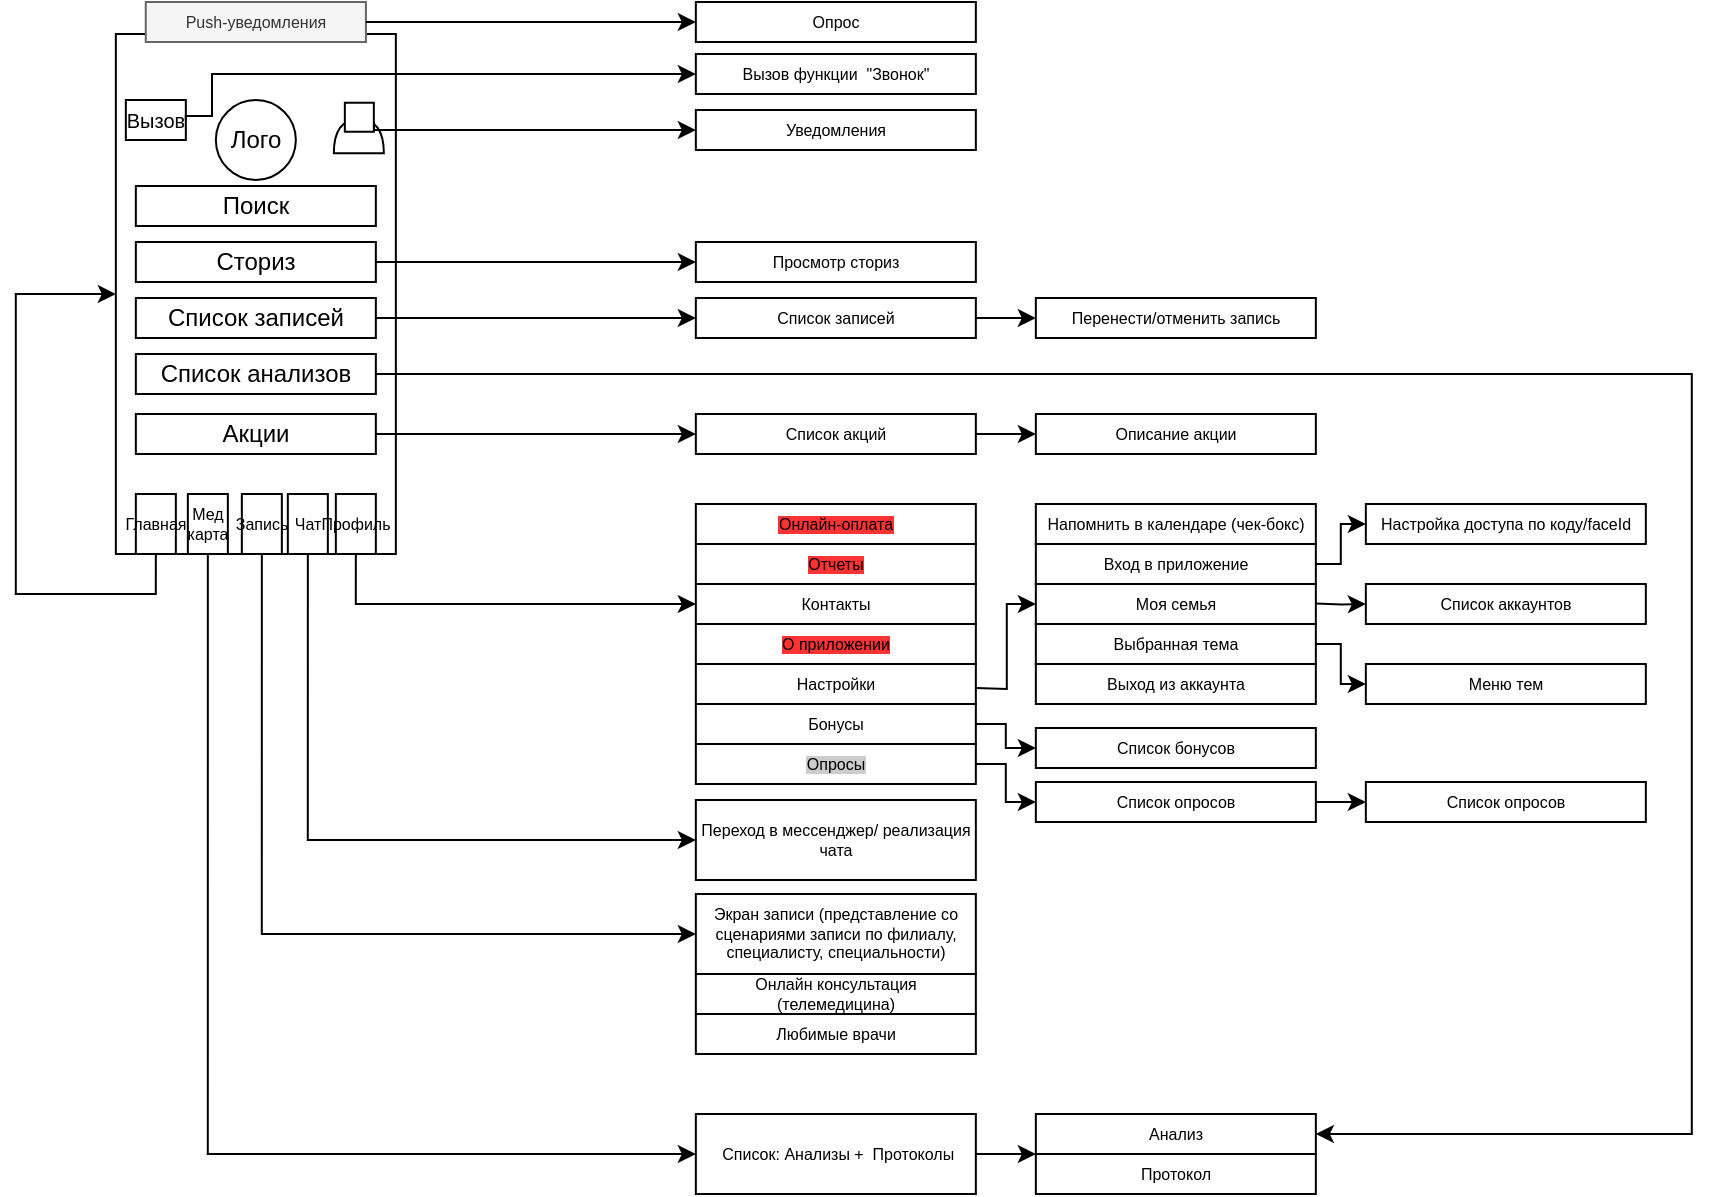 <mxfile version="20.5.3" type="github" pages="2">
  <diagram name="Ver1" id="e56a1550-8fbb-45ad-956c-1786394a9013">
    <mxGraphModel dx="568" dy="340" grid="0" gridSize="10" guides="1" tooltips="1" connect="1" arrows="1" fold="1" page="1" pageScale="1" pageWidth="1169" pageHeight="827" background="none" math="0" shadow="0">
      <root>
        <mxCell id="0" />
        <mxCell id="1" parent="0" />
        <mxCell id="BF7QnLyOECrAmGqUTROv-1" value="" style="whiteSpace=wrap;html=1;fillColor=none;strokeColor=#000000;" parent="1" vertex="1">
          <mxGeometry x="237.92" y="85" width="140" height="260" as="geometry" />
        </mxCell>
        <mxCell id="BF7QnLyOECrAmGqUTROv-2" value="Сториз" style="rounded=0;whiteSpace=wrap;html=1;fillColor=none;" parent="1" vertex="1">
          <mxGeometry x="247.92" y="189" width="120" height="20" as="geometry" />
        </mxCell>
        <mxCell id="BF7QnLyOECrAmGqUTROv-3" value="Список записей" style="rounded=0;whiteSpace=wrap;html=1;fillColor=none;" parent="1" vertex="1">
          <mxGeometry x="247.92" y="217" width="120" height="20" as="geometry" />
        </mxCell>
        <mxCell id="BF7QnLyOECrAmGqUTROv-4" value="Лого" style="ellipse;whiteSpace=wrap;html=1;aspect=fixed;fillColor=none;" parent="1" vertex="1">
          <mxGeometry x="287.92" y="118" width="40" height="40" as="geometry" />
        </mxCell>
        <mxCell id="BF7QnLyOECrAmGqUTROv-5" value="Вызов" style="rounded=0;whiteSpace=wrap;html=1;fillColor=none;fontSize=10;" parent="1" vertex="1">
          <mxGeometry x="242.92" y="118" width="30" height="20" as="geometry" />
        </mxCell>
        <mxCell id="BF7QnLyOECrAmGqUTROv-6" value="Список анализов" style="rounded=0;whiteSpace=wrap;html=1;fillColor=none;" parent="1" vertex="1">
          <mxGeometry x="247.92" y="245" width="120" height="20" as="geometry" />
        </mxCell>
        <mxCell id="BF7QnLyOECrAmGqUTROv-7" value="&lt;font style=&quot;font-size: 8px;&quot;&gt;Главная&lt;/font&gt;" style="rounded=0;whiteSpace=wrap;html=1;fillColor=none;fontSize=8;" parent="1" vertex="1">
          <mxGeometry x="247.92" y="315" width="20" height="30" as="geometry" />
        </mxCell>
        <mxCell id="BF7QnLyOECrAmGqUTROv-8" value="&lt;font style=&quot;font-size: 8px;&quot;&gt;Запись&lt;/font&gt;" style="rounded=0;whiteSpace=wrap;html=1;fillColor=none;fontSize=8;" parent="1" vertex="1">
          <mxGeometry x="300.92" y="315" width="20" height="30" as="geometry" />
        </mxCell>
        <mxCell id="BF7QnLyOECrAmGqUTROv-9" value="&lt;font style=&quot;font-size: 8px;&quot;&gt;Мед карта&lt;/font&gt;" style="rounded=0;whiteSpace=wrap;html=1;fillColor=none;fontSize=8;" parent="1" vertex="1">
          <mxGeometry x="273.92" y="315" width="20" height="30" as="geometry" />
        </mxCell>
        <mxCell id="BF7QnLyOECrAmGqUTROv-10" value="&lt;font style=&quot;font-size: 8px;&quot;&gt;Профиль&lt;/font&gt;" style="rounded=0;whiteSpace=wrap;html=1;fillColor=none;fontSize=8;" parent="1" vertex="1">
          <mxGeometry x="347.92" y="315" width="20" height="30" as="geometry" />
        </mxCell>
        <mxCell id="BF7QnLyOECrAmGqUTROv-11" value="Экран записи (представление со сценариями записи по филиалу, специалисту, специальности)" style="whiteSpace=wrap;html=1;strokeColor=#000000;fontSize=8;fillColor=none;" parent="1" vertex="1">
          <mxGeometry x="527.92" y="515" width="140" height="40" as="geometry" />
        </mxCell>
        <mxCell id="BF7QnLyOECrAmGqUTROv-13" value="" style="endArrow=classic;html=1;rounded=0;fontSize=8;edgeStyle=orthogonalEdgeStyle;exitX=0.5;exitY=1;exitDx=0;exitDy=0;entryX=0;entryY=0.5;entryDx=0;entryDy=0;" parent="1" source="BF7QnLyOECrAmGqUTROv-8" target="BF7QnLyOECrAmGqUTROv-11" edge="1">
          <mxGeometry width="50" height="50" relative="1" as="geometry">
            <mxPoint x="347.92" y="485" as="sourcePoint" />
            <mxPoint x="397.92" y="435" as="targetPoint" />
            <Array as="points">
              <mxPoint x="310.92" y="535" />
            </Array>
          </mxGeometry>
        </mxCell>
        <mxCell id="BF7QnLyOECrAmGqUTROv-15" value="Список записей" style="whiteSpace=wrap;html=1;strokeColor=#000000;fontSize=8;fillColor=none;" parent="1" vertex="1">
          <mxGeometry x="527.92" y="217" width="140" height="20" as="geometry" />
        </mxCell>
        <mxCell id="BF7QnLyOECrAmGqUTROv-16" value="" style="endArrow=classic;html=1;rounded=0;fontSize=8;edgeStyle=orthogonalEdgeStyle;exitX=1;exitY=0.5;exitDx=0;exitDy=0;entryX=0;entryY=0.5;entryDx=0;entryDy=0;" parent="1" source="BF7QnLyOECrAmGqUTROv-3" target="BF7QnLyOECrAmGqUTROv-15" edge="1">
          <mxGeometry width="50" height="50" relative="1" as="geometry">
            <mxPoint x="302.92" y="355" as="sourcePoint" />
            <mxPoint x="537.92" y="140" as="targetPoint" />
          </mxGeometry>
        </mxCell>
        <mxCell id="BF7QnLyOECrAmGqUTROv-18" value="" style="endArrow=classic;html=1;rounded=0;fontSize=8;edgeStyle=orthogonalEdgeStyle;entryX=0;entryY=0.5;entryDx=0;entryDy=0;exitX=0.5;exitY=1;exitDx=0;exitDy=0;" parent="1" source="BF7QnLyOECrAmGqUTROv-9" target="BF7QnLyOECrAmGqUTROv-19" edge="1">
          <mxGeometry width="50" height="50" relative="1" as="geometry">
            <mxPoint x="302.92" y="355" as="sourcePoint" />
            <mxPoint x="527.92" y="575" as="targetPoint" />
            <Array as="points">
              <mxPoint x="283.92" y="645" />
            </Array>
          </mxGeometry>
        </mxCell>
        <mxCell id="BF7QnLyOECrAmGqUTROv-19" value="&amp;nbsp;Список: Анализы + &amp;nbsp;Протоколы" style="whiteSpace=wrap;html=1;strokeColor=#000000;fontSize=8;fillColor=none;" parent="1" vertex="1">
          <mxGeometry x="527.92" y="625" width="140" height="40" as="geometry" />
        </mxCell>
        <mxCell id="BF7QnLyOECrAmGqUTROv-24" value="" style="endArrow=classic;html=1;rounded=0;fontSize=8;edgeStyle=orthogonalEdgeStyle;exitX=0.5;exitY=1;exitDx=0;exitDy=0;entryX=0;entryY=0.5;entryDx=0;entryDy=0;" parent="1" source="BF7QnLyOECrAmGqUTROv-10" target="BF7QnLyOECrAmGqUTROv-34" edge="1">
          <mxGeometry width="50" height="50" relative="1" as="geometry">
            <mxPoint x="332.92" y="355" as="sourcePoint" />
            <mxPoint x="527.92" y="315" as="targetPoint" />
            <Array as="points">
              <mxPoint x="357.92" y="370" />
            </Array>
          </mxGeometry>
        </mxCell>
        <mxCell id="BF7QnLyOECrAmGqUTROv-25" value="Отчеты" style="whiteSpace=wrap;html=1;strokeColor=#000000;fontSize=8;fillColor=none;labelBackgroundColor=#FF3333;" parent="1" vertex="1">
          <mxGeometry x="527.92" y="340" width="140" height="20" as="geometry" />
        </mxCell>
        <mxCell id="BF7QnLyOECrAmGqUTROv-26" value="Онлайн-оплата" style="whiteSpace=wrap;html=1;strokeColor=#000000;fontSize=8;fillColor=none;labelBackgroundColor=#FF3333;" parent="1" vertex="1">
          <mxGeometry x="527.92" y="320" width="140" height="20" as="geometry" />
        </mxCell>
        <mxCell id="BF7QnLyOECrAmGqUTROv-27" value="Перенести/отменить запись" style="whiteSpace=wrap;html=1;strokeColor=#000000;fontSize=8;fillColor=none;" parent="1" vertex="1">
          <mxGeometry x="697.92" y="217" width="140" height="20" as="geometry" />
        </mxCell>
        <mxCell id="BF7QnLyOECrAmGqUTROv-28" value="" style="endArrow=classic;html=1;rounded=0;fontSize=8;edgeStyle=orthogonalEdgeStyle;exitX=1;exitY=0.5;exitDx=0;exitDy=0;entryX=0;entryY=0.5;entryDx=0;entryDy=0;" parent="1" source="BF7QnLyOECrAmGqUTROv-15" target="BF7QnLyOECrAmGqUTROv-27" edge="1">
          <mxGeometry width="50" height="50" relative="1" as="geometry">
            <mxPoint x="377.92" y="321" as="sourcePoint" />
            <mxPoint x="537.92" y="270" as="targetPoint" />
          </mxGeometry>
        </mxCell>
        <mxCell id="BF7QnLyOECrAmGqUTROv-29" value="&lt;font style=&quot;font-size: 8px;&quot;&gt;Чат&lt;/font&gt;" style="rounded=0;whiteSpace=wrap;html=1;fillColor=none;fontSize=8;" parent="1" vertex="1">
          <mxGeometry x="323.92" y="315" width="20" height="30" as="geometry" />
        </mxCell>
        <mxCell id="BF7QnLyOECrAmGqUTROv-30" value="Переход в мессенджер/ реализация чата" style="whiteSpace=wrap;html=1;strokeColor=#000000;fontSize=8;fillColor=none;" parent="1" vertex="1">
          <mxGeometry x="527.92" y="468" width="140" height="40" as="geometry" />
        </mxCell>
        <mxCell id="BF7QnLyOECrAmGqUTROv-31" value="" style="endArrow=classic;html=1;rounded=0;fontSize=8;edgeStyle=orthogonalEdgeStyle;exitX=0.5;exitY=1;exitDx=0;exitDy=0;entryX=0;entryY=0.5;entryDx=0;entryDy=0;" parent="1" source="BF7QnLyOECrAmGqUTROv-29" target="BF7QnLyOECrAmGqUTROv-30" edge="1">
          <mxGeometry width="50" height="50" relative="1" as="geometry">
            <mxPoint x="367.92" y="355" as="sourcePoint" />
            <mxPoint x="537.92" y="325" as="targetPoint" />
          </mxGeometry>
        </mxCell>
        <mxCell id="BF7QnLyOECrAmGqUTROv-32" value="Настройки" style="whiteSpace=wrap;html=1;strokeColor=#000000;fontSize=8;fillColor=none;" parent="1" vertex="1">
          <mxGeometry x="527.92" y="400" width="140" height="20" as="geometry" />
        </mxCell>
        <mxCell id="BF7QnLyOECrAmGqUTROv-33" value="О приложении" style="whiteSpace=wrap;html=1;strokeColor=#000000;fontSize=8;fillColor=none;labelBackgroundColor=#FF3333;" parent="1" vertex="1">
          <mxGeometry x="527.92" y="380" width="140" height="20" as="geometry" />
        </mxCell>
        <mxCell id="BF7QnLyOECrAmGqUTROv-34" value="Контакты" style="whiteSpace=wrap;html=1;strokeColor=#000000;fontSize=8;fillColor=none;" parent="1" vertex="1">
          <mxGeometry x="527.92" y="360" width="140" height="20" as="geometry" />
        </mxCell>
        <mxCell id="BF7QnLyOECrAmGqUTROv-35" value="Любимые врачи" style="whiteSpace=wrap;html=1;strokeColor=#000000;fontSize=8;fillColor=none;" parent="1" vertex="1">
          <mxGeometry x="527.92" y="575" width="140" height="20" as="geometry" />
        </mxCell>
        <mxCell id="BF7QnLyOECrAmGqUTROv-36" value="&lt;span style=&quot;text-align: start;&quot; id=&quot;docs-internal-guid-0211ff13-7fff-39c4-9cb2-1fb3c6d399ae&quot;&gt;&lt;span style=&quot;font-family: Arial; font-variant-ligatures: normal; font-variant-east-asian: normal; font-variant-position: normal; vertical-align: baseline;&quot;&gt;&lt;font style=&quot;font-size: 8px;&quot;&gt;Онлайн консультация (телемедицина)&lt;/font&gt;&lt;/span&gt;&lt;/span&gt;" style="whiteSpace=wrap;html=1;strokeColor=#000000;fontSize=8;fillColor=none;" parent="1" vertex="1">
          <mxGeometry x="527.92" y="555" width="140" height="20" as="geometry" />
        </mxCell>
        <mxCell id="BF7QnLyOECrAmGqUTROv-37" value="" style="endArrow=classic;html=1;rounded=0;fontSize=8;edgeStyle=orthogonalEdgeStyle;exitX=1;exitY=0.5;exitDx=0;exitDy=0;entryX=1;entryY=0.5;entryDx=0;entryDy=0;" parent="1" source="BF7QnLyOECrAmGqUTROv-6" target="BF7QnLyOECrAmGqUTROv-43" edge="1">
          <mxGeometry width="50" height="50" relative="1" as="geometry">
            <mxPoint x="377.92" y="260" as="sourcePoint" />
            <mxPoint x="537.92" y="260" as="targetPoint" />
            <Array as="points">
              <mxPoint x="1025.92" y="255" />
              <mxPoint x="1025.92" y="635" />
            </Array>
          </mxGeometry>
        </mxCell>
        <mxCell id="BF7QnLyOECrAmGqUTROv-38" value="Просмотр сториз" style="whiteSpace=wrap;html=1;strokeColor=#000000;fontSize=8;fillColor=none;" parent="1" vertex="1">
          <mxGeometry x="527.92" y="189" width="140" height="20" as="geometry" />
        </mxCell>
        <mxCell id="BF7QnLyOECrAmGqUTROv-39" value="" style="endArrow=classic;html=1;rounded=0;fontSize=8;edgeStyle=orthogonalEdgeStyle;exitX=1;exitY=0.5;exitDx=0;exitDy=0;entryX=0;entryY=0.5;entryDx=0;entryDy=0;" parent="1" source="BF7QnLyOECrAmGqUTROv-2" target="BF7QnLyOECrAmGqUTROv-38" edge="1">
          <mxGeometry width="50" height="50" relative="1" as="geometry">
            <mxPoint x="377.92" y="260" as="sourcePoint" />
            <mxPoint x="537.92" y="260" as="targetPoint" />
          </mxGeometry>
        </mxCell>
        <mxCell id="BF7QnLyOECrAmGqUTROv-40" value="Вызов функции &amp;nbsp;&quot;Звонок&quot;" style="whiteSpace=wrap;html=1;strokeColor=#000000;fontSize=8;fillColor=none;" parent="1" vertex="1">
          <mxGeometry x="527.92" y="95" width="140" height="20" as="geometry" />
        </mxCell>
        <mxCell id="BF7QnLyOECrAmGqUTROv-41" value="" style="endArrow=classic;html=1;rounded=0;fontSize=8;edgeStyle=orthogonalEdgeStyle;exitX=1;exitY=0.5;exitDx=0;exitDy=0;entryX=0;entryY=0.5;entryDx=0;entryDy=0;" parent="1" source="BF7QnLyOECrAmGqUTROv-5" target="BF7QnLyOECrAmGqUTROv-40" edge="1">
          <mxGeometry width="50" height="50" relative="1" as="geometry">
            <mxPoint x="377.92" y="199" as="sourcePoint" />
            <mxPoint x="537.92" y="199" as="targetPoint" />
            <Array as="points">
              <mxPoint x="273" y="126" />
              <mxPoint x="286" y="126" />
              <mxPoint x="286" y="105" />
            </Array>
          </mxGeometry>
        </mxCell>
        <mxCell id="BF7QnLyOECrAmGqUTROv-42" value="" style="endArrow=classic;html=1;rounded=0;fontSize=8;edgeStyle=orthogonalEdgeStyle;entryX=0;entryY=0.5;entryDx=0;entryDy=0;exitX=0.5;exitY=1;exitDx=0;exitDy=0;" parent="1" source="BF7QnLyOECrAmGqUTROv-7" target="BF7QnLyOECrAmGqUTROv-1" edge="1">
          <mxGeometry width="50" height="50" relative="1" as="geometry">
            <mxPoint x="257.92" y="360" as="sourcePoint" />
            <mxPoint x="501.92" y="660" as="targetPoint" />
            <Array as="points">
              <mxPoint x="257.92" y="365" />
              <mxPoint x="187.92" y="365" />
              <mxPoint x="187.92" y="215" />
            </Array>
          </mxGeometry>
        </mxCell>
        <mxCell id="BF7QnLyOECrAmGqUTROv-43" value="Анализ" style="whiteSpace=wrap;html=1;strokeColor=#000000;fontSize=8;fillColor=none;" parent="1" vertex="1">
          <mxGeometry x="697.92" y="625" width="140" height="20" as="geometry" />
        </mxCell>
        <mxCell id="BF7QnLyOECrAmGqUTROv-44" value="Протокол" style="whiteSpace=wrap;html=1;strokeColor=#000000;fontSize=8;fillColor=none;" parent="1" vertex="1">
          <mxGeometry x="697.92" y="645" width="140" height="20" as="geometry" />
        </mxCell>
        <mxCell id="BF7QnLyOECrAmGqUTROv-47" value="" style="endArrow=classic;html=1;rounded=0;fontSize=8;edgeStyle=orthogonalEdgeStyle;exitX=1;exitY=0.5;exitDx=0;exitDy=0;entryX=0;entryY=0;entryDx=0;entryDy=0;" parent="1" source="BF7QnLyOECrAmGqUTROv-19" target="BF7QnLyOECrAmGqUTROv-44" edge="1">
          <mxGeometry width="50" height="50" relative="1" as="geometry">
            <mxPoint x="667.92" y="655" as="sourcePoint" />
            <mxPoint x="697.92" y="655" as="targetPoint" />
            <Array as="points">
              <mxPoint x="687.92" y="645" />
              <mxPoint x="687.92" y="645" />
            </Array>
          </mxGeometry>
        </mxCell>
        <mxCell id="BF7QnLyOECrAmGqUTROv-48" value="Акции" style="rounded=0;whiteSpace=wrap;html=1;fillColor=none;" parent="1" vertex="1">
          <mxGeometry x="247.92" y="275" width="120" height="20" as="geometry" />
        </mxCell>
        <mxCell id="BF7QnLyOECrAmGqUTROv-49" value="" style="endArrow=classic;html=1;rounded=0;fontSize=8;edgeStyle=orthogonalEdgeStyle;exitX=1;exitY=0.5;exitDx=0;exitDy=0;entryX=0;entryY=0.5;entryDx=0;entryDy=0;" parent="1" source="BF7QnLyOECrAmGqUTROv-48" target="BF7QnLyOECrAmGqUTROv-50" edge="1">
          <mxGeometry width="50" height="50" relative="1" as="geometry">
            <mxPoint x="377.92" y="265" as="sourcePoint" />
            <mxPoint x="477.92" y="305" as="targetPoint" />
            <Array as="points">
              <mxPoint x="477.92" y="285" />
              <mxPoint x="477.92" y="285" />
            </Array>
          </mxGeometry>
        </mxCell>
        <mxCell id="BF7QnLyOECrAmGqUTROv-50" value="Список акций" style="whiteSpace=wrap;html=1;strokeColor=#000000;fontSize=8;fillColor=none;" parent="1" vertex="1">
          <mxGeometry x="527.92" y="275" width="140" height="20" as="geometry" />
        </mxCell>
        <mxCell id="BF7QnLyOECrAmGqUTROv-51" value="Описание акции" style="whiteSpace=wrap;html=1;strokeColor=#000000;fontSize=8;fillColor=none;" parent="1" vertex="1">
          <mxGeometry x="697.92" y="275" width="140" height="20" as="geometry" />
        </mxCell>
        <mxCell id="BF7QnLyOECrAmGqUTROv-52" value="" style="endArrow=classic;html=1;rounded=0;fontSize=8;edgeStyle=orthogonalEdgeStyle;exitX=1;exitY=0.5;exitDx=0;exitDy=0;entryX=0;entryY=0.5;entryDx=0;entryDy=0;" parent="1" source="BF7QnLyOECrAmGqUTROv-50" target="BF7QnLyOECrAmGqUTROv-51" edge="1">
          <mxGeometry width="50" height="50" relative="1" as="geometry">
            <mxPoint x="667.92" y="284.79" as="sourcePoint" />
            <mxPoint x="697.92" y="284.79" as="targetPoint" />
          </mxGeometry>
        </mxCell>
        <mxCell id="BF7QnLyOECrAmGqUTROv-53" value="Бонусы" style="whiteSpace=wrap;html=1;strokeColor=#000000;fontSize=8;fillColor=none;" parent="1" vertex="1">
          <mxGeometry x="527.92" y="420" width="140" height="20" as="geometry" />
        </mxCell>
        <mxCell id="BF7QnLyOECrAmGqUTROv-54" value="Вход в приложение" style="whiteSpace=wrap;html=1;strokeColor=#000000;fontSize=8;fillColor=none;" parent="1" vertex="1">
          <mxGeometry x="697.92" y="340" width="140" height="20" as="geometry" />
        </mxCell>
        <mxCell id="BF7QnLyOECrAmGqUTROv-55" value="Моя семья" style="whiteSpace=wrap;html=1;strokeColor=#000000;fontSize=8;fillColor=none;" parent="1" vertex="1">
          <mxGeometry x="697.92" y="360" width="140" height="20" as="geometry" />
        </mxCell>
        <mxCell id="BF7QnLyOECrAmGqUTROv-56" value="Выбранная тема" style="whiteSpace=wrap;html=1;strokeColor=#000000;fontSize=8;fillColor=none;" parent="1" vertex="1">
          <mxGeometry x="697.92" y="380" width="140" height="20" as="geometry" />
        </mxCell>
        <mxCell id="BF7QnLyOECrAmGqUTROv-57" value="Напомнить в календаре (чек-бокс)" style="whiteSpace=wrap;html=1;strokeColor=#000000;fontSize=8;fillColor=none;" parent="1" vertex="1">
          <mxGeometry x="697.92" y="320" width="140" height="20" as="geometry" />
        </mxCell>
        <mxCell id="BF7QnLyOECrAmGqUTROv-58" value="Выход из аккаунта" style="whiteSpace=wrap;html=1;strokeColor=#000000;fontSize=8;fillColor=none;" parent="1" vertex="1">
          <mxGeometry x="697.92" y="400" width="140" height="20" as="geometry" />
        </mxCell>
        <mxCell id="BF7QnLyOECrAmGqUTROv-59" value="" style="endArrow=classic;html=1;rounded=0;fontSize=8;edgeStyle=orthogonalEdgeStyle;exitX=1;exitY=0.5;exitDx=0;exitDy=0;entryX=0;entryY=0.5;entryDx=0;entryDy=0;" parent="1" target="BF7QnLyOECrAmGqUTROv-55" edge="1">
          <mxGeometry width="50" height="50" relative="1" as="geometry">
            <mxPoint x="667.92" y="412" as="sourcePoint" />
            <mxPoint x="697.92" y="412" as="targetPoint" />
          </mxGeometry>
        </mxCell>
        <mxCell id="BF7QnLyOECrAmGqUTROv-60" value="Список бонусов" style="whiteSpace=wrap;html=1;strokeColor=#000000;fontSize=8;fillColor=none;" parent="1" vertex="1">
          <mxGeometry x="697.92" y="432" width="140" height="20" as="geometry" />
        </mxCell>
        <mxCell id="BF7QnLyOECrAmGqUTROv-61" value="" style="endArrow=classic;html=1;rounded=0;fontSize=8;edgeStyle=orthogonalEdgeStyle;exitX=1;exitY=0.5;exitDx=0;exitDy=0;entryX=0;entryY=0.5;entryDx=0;entryDy=0;" parent="1" source="BF7QnLyOECrAmGqUTROv-53" target="BF7QnLyOECrAmGqUTROv-60" edge="1">
          <mxGeometry width="50" height="50" relative="1" as="geometry">
            <mxPoint x="677.92" y="422.0" as="sourcePoint" />
            <mxPoint x="707.92" y="422.0" as="targetPoint" />
          </mxGeometry>
        </mxCell>
        <mxCell id="BF7QnLyOECrAmGqUTROv-62" value="Меню тем" style="whiteSpace=wrap;html=1;strokeColor=#000000;fontSize=8;fillColor=none;" parent="1" vertex="1">
          <mxGeometry x="862.92" y="400" width="140" height="20" as="geometry" />
        </mxCell>
        <mxCell id="BF7QnLyOECrAmGqUTROv-63" value="Список аккаунтов" style="whiteSpace=wrap;html=1;strokeColor=#000000;fontSize=8;fillColor=none;" parent="1" vertex="1">
          <mxGeometry x="862.92" y="360" width="140" height="20" as="geometry" />
        </mxCell>
        <mxCell id="BF7QnLyOECrAmGqUTROv-64" value="" style="endArrow=classic;html=1;rounded=0;fontSize=8;edgeStyle=orthogonalEdgeStyle;exitX=1;exitY=0.5;exitDx=0;exitDy=0;entryX=0;entryY=0.5;entryDx=0;entryDy=0;" parent="1" target="BF7QnLyOECrAmGqUTROv-63" edge="1">
          <mxGeometry width="50" height="50" relative="1" as="geometry">
            <mxPoint x="837.92" y="369.7" as="sourcePoint" />
            <mxPoint x="867.92" y="369.7" as="targetPoint" />
          </mxGeometry>
        </mxCell>
        <mxCell id="BF7QnLyOECrAmGqUTROv-65" value="" style="endArrow=classic;html=1;rounded=0;fontSize=8;edgeStyle=orthogonalEdgeStyle;exitX=1;exitY=0.5;exitDx=0;exitDy=0;entryX=0;entryY=0.5;entryDx=0;entryDy=0;" parent="1" source="BF7QnLyOECrAmGqUTROv-56" target="BF7QnLyOECrAmGqUTROv-62" edge="1">
          <mxGeometry width="50" height="50" relative="1" as="geometry">
            <mxPoint x="847.92" y="379.7" as="sourcePoint" />
            <mxPoint x="862.92" y="390" as="targetPoint" />
          </mxGeometry>
        </mxCell>
        <mxCell id="BF7QnLyOECrAmGqUTROv-66" value="Настройка доступа по коду/faceId" style="whiteSpace=wrap;html=1;strokeColor=#000000;fontSize=8;fillColor=none;" parent="1" vertex="1">
          <mxGeometry x="862.92" y="320" width="140" height="20" as="geometry" />
        </mxCell>
        <mxCell id="BF7QnLyOECrAmGqUTROv-67" value="" style="endArrow=classic;html=1;rounded=0;fontSize=8;edgeStyle=orthogonalEdgeStyle;exitX=1;exitY=0.5;exitDx=0;exitDy=0;entryX=0;entryY=0.5;entryDx=0;entryDy=0;" parent="1" source="BF7QnLyOECrAmGqUTROv-54" target="BF7QnLyOECrAmGqUTROv-66" edge="1">
          <mxGeometry width="50" height="50" relative="1" as="geometry">
            <mxPoint x="847.92" y="379.7" as="sourcePoint" />
            <mxPoint x="872.92" y="373" as="targetPoint" />
          </mxGeometry>
        </mxCell>
        <mxCell id="BF7QnLyOECrAmGqUTROv-68" value="Поиск" style="rounded=0;whiteSpace=wrap;html=1;fillColor=none;" parent="1" vertex="1">
          <mxGeometry x="247.92" y="161" width="120" height="20" as="geometry" />
        </mxCell>
        <mxCell id="k1fs1QFeKdRCvhNn2i54-1" value="Список опросов" style="whiteSpace=wrap;html=1;strokeColor=#000000;fontSize=8;fillColor=none;" parent="1" vertex="1">
          <mxGeometry x="697.92" y="459" width="140" height="20" as="geometry" />
        </mxCell>
        <mxCell id="k1fs1QFeKdRCvhNn2i54-2" value="Опросы" style="whiteSpace=wrap;html=1;strokeColor=#000000;fontSize=8;fillColor=none;labelBackgroundColor=#CCCCCC;" parent="1" vertex="1">
          <mxGeometry x="527.92" y="440" width="140" height="20" as="geometry" />
        </mxCell>
        <mxCell id="k1fs1QFeKdRCvhNn2i54-3" value="" style="endArrow=classic;html=1;rounded=0;fontSize=8;edgeStyle=orthogonalEdgeStyle;exitX=1;exitY=0.5;exitDx=0;exitDy=0;" parent="1" source="k1fs1QFeKdRCvhNn2i54-2" target="k1fs1QFeKdRCvhNn2i54-1" edge="1">
          <mxGeometry width="50" height="50" relative="1" as="geometry">
            <mxPoint x="677.92" y="440" as="sourcePoint" />
            <mxPoint x="707.92" y="452" as="targetPoint" />
          </mxGeometry>
        </mxCell>
        <mxCell id="k1fs1QFeKdRCvhNn2i54-4" value="Список опросов" style="whiteSpace=wrap;html=1;strokeColor=#000000;fontSize=8;fillColor=none;" parent="1" vertex="1">
          <mxGeometry x="862.92" y="459" width="140" height="20" as="geometry" />
        </mxCell>
        <mxCell id="k1fs1QFeKdRCvhNn2i54-5" value="" style="endArrow=classic;html=1;rounded=0;fontSize=8;edgeStyle=orthogonalEdgeStyle;exitX=1;exitY=0.5;exitDx=0;exitDy=0;entryX=0;entryY=0.5;entryDx=0;entryDy=0;" parent="1" source="k1fs1QFeKdRCvhNn2i54-1" target="k1fs1QFeKdRCvhNn2i54-4" edge="1">
          <mxGeometry width="50" height="50" relative="1" as="geometry">
            <mxPoint x="847.92" y="400" as="sourcePoint" />
            <mxPoint x="865" y="471" as="targetPoint" />
          </mxGeometry>
        </mxCell>
        <mxCell id="oSoZ-_r90JhX87oz3uEc-3" value="" style="shape=or;whiteSpace=wrap;html=1;rotation=-90;" vertex="1" parent="1">
          <mxGeometry x="350.92" y="123.62" width="17" height="25" as="geometry" />
        </mxCell>
        <mxCell id="oSoZ-_r90JhX87oz3uEc-4" value="" style="whiteSpace=wrap;html=1;aspect=fixed;" vertex="1" parent="1">
          <mxGeometry x="352.42" y="119.37" width="14.5" height="14.5" as="geometry" />
        </mxCell>
        <mxCell id="oSoZ-_r90JhX87oz3uEc-6" value="Уведомления" style="whiteSpace=wrap;html=1;strokeColor=#000000;fontSize=8;fillColor=none;" vertex="1" parent="1">
          <mxGeometry x="527.92" y="123" width="140" height="20" as="geometry" />
        </mxCell>
        <mxCell id="oSoZ-_r90JhX87oz3uEc-8" value="Push-уведомления" style="whiteSpace=wrap;html=1;strokeColor=#666666;fontSize=8;fillColor=#f5f5f5;fontColor=#333333;" vertex="1" parent="1">
          <mxGeometry x="252.88" y="69" width="110.08" height="20" as="geometry" />
        </mxCell>
        <mxCell id="oSoZ-_r90JhX87oz3uEc-10" value="" style="endArrow=classic;html=1;rounded=0;fontSize=8;edgeStyle=orthogonalEdgeStyle;exitX=0.899;exitY=0.803;exitDx=0;exitDy=0;entryX=0;entryY=0.5;entryDx=0;entryDy=0;exitPerimeter=0;" edge="1" parent="1" source="oSoZ-_r90JhX87oz3uEc-3" target="oSoZ-_r90JhX87oz3uEc-6">
          <mxGeometry width="50" height="50" relative="1" as="geometry">
            <mxPoint x="366.92" y="132.83" as="sourcePoint" />
            <mxPoint x="526.92" y="132.83" as="targetPoint" />
            <Array as="points">
              <mxPoint x="367" y="133" />
            </Array>
          </mxGeometry>
        </mxCell>
        <mxCell id="oSoZ-_r90JhX87oz3uEc-11" value="Опрос" style="whiteSpace=wrap;html=1;strokeColor=#000000;fontSize=8;fillColor=none;" vertex="1" parent="1">
          <mxGeometry x="527.92" y="69" width="140" height="20" as="geometry" />
        </mxCell>
        <mxCell id="oSoZ-_r90JhX87oz3uEc-13" value="" style="endArrow=classic;html=1;rounded=0;fontSize=8;edgeStyle=orthogonalEdgeStyle;exitX=1;exitY=0.5;exitDx=0;exitDy=0;entryX=0;entryY=0.5;entryDx=0;entryDy=0;" edge="1" parent="1" source="oSoZ-_r90JhX87oz3uEc-8" target="oSoZ-_r90JhX87oz3uEc-11">
          <mxGeometry width="50" height="50" relative="1" as="geometry">
            <mxPoint x="362.0" y="84.42" as="sourcePoint" />
            <mxPoint x="522.0" y="84.42" as="targetPoint" />
          </mxGeometry>
        </mxCell>
      </root>
    </mxGraphModel>
  </diagram>
  <diagram name="Ver2" id="_XpzZREW6Q4X_nUnu5YK">
    <mxGraphModel dx="1454" dy="830" grid="0" gridSize="10" guides="1" tooltips="1" connect="1" arrows="1" fold="1" page="1" pageScale="1" pageWidth="1169" pageHeight="827" background="none" math="0" shadow="0">
      <root>
        <mxCell id="2I2yMGfu_WmOvKe_8lOT-0" />
        <mxCell id="2I2yMGfu_WmOvKe_8lOT-1" parent="2I2yMGfu_WmOvKe_8lOT-0" />
        <mxCell id="2I2yMGfu_WmOvKe_8lOT-2" value="" style="whiteSpace=wrap;html=1;fillColor=none;strokeColor=#000000;" vertex="1" parent="2I2yMGfu_WmOvKe_8lOT-1">
          <mxGeometry x="227.06" y="102.5" width="140" height="260" as="geometry" />
        </mxCell>
        <mxCell id="2I2yMGfu_WmOvKe_8lOT-3" value="Сториз" style="rounded=0;whiteSpace=wrap;html=1;fillColor=none;" vertex="1" parent="2I2yMGfu_WmOvKe_8lOT-1">
          <mxGeometry x="237.06" y="206.5" width="120" height="20" as="geometry" />
        </mxCell>
        <mxCell id="2I2yMGfu_WmOvKe_8lOT-4" value="Список записей" style="rounded=0;whiteSpace=wrap;html=1;fillColor=none;" vertex="1" parent="2I2yMGfu_WmOvKe_8lOT-1">
          <mxGeometry x="237.06" y="234.5" width="120" height="20" as="geometry" />
        </mxCell>
        <mxCell id="2I2yMGfu_WmOvKe_8lOT-5" value="Лого" style="ellipse;whiteSpace=wrap;html=1;aspect=fixed;fillColor=none;" vertex="1" parent="2I2yMGfu_WmOvKe_8lOT-1">
          <mxGeometry x="277.06" y="124.5" width="40" height="40" as="geometry" />
        </mxCell>
        <mxCell id="2I2yMGfu_WmOvKe_8lOT-6" value="Вызов" style="rounded=0;whiteSpace=wrap;html=1;fillColor=none;fontSize=10;" vertex="1" parent="2I2yMGfu_WmOvKe_8lOT-1">
          <mxGeometry x="327.06" y="112.5" width="30" height="20" as="geometry" />
        </mxCell>
        <mxCell id="2I2yMGfu_WmOvKe_8lOT-8" value="&lt;font style=&quot;font-size: 8px;&quot;&gt;Главная&lt;/font&gt;" style="rounded=0;whiteSpace=wrap;html=1;fillColor=none;fontSize=8;" vertex="1" parent="2I2yMGfu_WmOvKe_8lOT-1">
          <mxGeometry x="237.06" y="332.5" width="20" height="30" as="geometry" />
        </mxCell>
        <mxCell id="2I2yMGfu_WmOvKe_8lOT-9" value="&lt;font style=&quot;font-size: 8px;&quot;&gt;Запись&lt;/font&gt;" style="rounded=0;whiteSpace=wrap;html=1;fillColor=none;fontSize=8;" vertex="1" parent="2I2yMGfu_WmOvKe_8lOT-1">
          <mxGeometry x="290.06" y="332.5" width="20" height="30" as="geometry" />
        </mxCell>
        <mxCell id="2I2yMGfu_WmOvKe_8lOT-10" value="&lt;font style=&quot;font-size: 8px;&quot;&gt;Мед карта&lt;/font&gt;" style="rounded=0;whiteSpace=wrap;html=1;fillColor=none;fontSize=8;" vertex="1" parent="2I2yMGfu_WmOvKe_8lOT-1">
          <mxGeometry x="263.06" y="332.5" width="20" height="30" as="geometry" />
        </mxCell>
        <mxCell id="2I2yMGfu_WmOvKe_8lOT-11" value="&lt;font style=&quot;font-size: 8px;&quot;&gt;Профиль&lt;/font&gt;" style="rounded=0;whiteSpace=wrap;html=1;fillColor=none;fontSize=8;" vertex="1" parent="2I2yMGfu_WmOvKe_8lOT-1">
          <mxGeometry x="337.06" y="332.5" width="20" height="30" as="geometry" />
        </mxCell>
        <mxCell id="2I2yMGfu_WmOvKe_8lOT-12" value="Экран записи (представление со сценариями записи по филиалу, специалисту, специальности)" style="whiteSpace=wrap;html=1;strokeColor=#000000;fontSize=8;fillColor=none;" vertex="1" parent="2I2yMGfu_WmOvKe_8lOT-1">
          <mxGeometry x="517.06" y="532.5" width="140" height="40" as="geometry" />
        </mxCell>
        <mxCell id="2I2yMGfu_WmOvKe_8lOT-13" value="" style="endArrow=classic;html=1;rounded=0;fontSize=8;edgeStyle=orthogonalEdgeStyle;exitX=0.5;exitY=1;exitDx=0;exitDy=0;entryX=0;entryY=0.5;entryDx=0;entryDy=0;" edge="1" parent="2I2yMGfu_WmOvKe_8lOT-1" source="2I2yMGfu_WmOvKe_8lOT-9" target="2I2yMGfu_WmOvKe_8lOT-12">
          <mxGeometry width="50" height="50" relative="1" as="geometry">
            <mxPoint x="337.06" y="502.5" as="sourcePoint" />
            <mxPoint x="387.06" y="452.5" as="targetPoint" />
            <Array as="points">
              <mxPoint x="300.06" y="552.5" />
            </Array>
          </mxGeometry>
        </mxCell>
        <mxCell id="2I2yMGfu_WmOvKe_8lOT-14" value="Список записей" style="whiteSpace=wrap;html=1;strokeColor=#000000;fontSize=8;fillColor=none;" vertex="1" parent="2I2yMGfu_WmOvKe_8lOT-1">
          <mxGeometry x="517.06" y="234.5" width="140" height="20" as="geometry" />
        </mxCell>
        <mxCell id="2I2yMGfu_WmOvKe_8lOT-15" value="" style="endArrow=classic;html=1;rounded=0;fontSize=8;edgeStyle=orthogonalEdgeStyle;exitX=1;exitY=0.5;exitDx=0;exitDy=0;entryX=0;entryY=0.5;entryDx=0;entryDy=0;" edge="1" parent="2I2yMGfu_WmOvKe_8lOT-1" source="2I2yMGfu_WmOvKe_8lOT-4" target="2I2yMGfu_WmOvKe_8lOT-14">
          <mxGeometry width="50" height="50" relative="1" as="geometry">
            <mxPoint x="292.06" y="372.5" as="sourcePoint" />
            <mxPoint x="527.06" y="157.5" as="targetPoint" />
          </mxGeometry>
        </mxCell>
        <mxCell id="2I2yMGfu_WmOvKe_8lOT-16" value="" style="endArrow=classic;html=1;rounded=0;fontSize=8;edgeStyle=orthogonalEdgeStyle;entryX=0;entryY=0.5;entryDx=0;entryDy=0;exitX=0.5;exitY=1;exitDx=0;exitDy=0;" edge="1" parent="2I2yMGfu_WmOvKe_8lOT-1" source="2I2yMGfu_WmOvKe_8lOT-10" target="2I2yMGfu_WmOvKe_8lOT-17">
          <mxGeometry width="50" height="50" relative="1" as="geometry">
            <mxPoint x="292.06" y="372.5" as="sourcePoint" />
            <mxPoint x="517.06" y="592.5" as="targetPoint" />
            <Array as="points">
              <mxPoint x="273.06" y="662.5" />
            </Array>
          </mxGeometry>
        </mxCell>
        <mxCell id="2I2yMGfu_WmOvKe_8lOT-17" value="&amp;nbsp;Список: Анализы + &amp;nbsp;Протоколы" style="whiteSpace=wrap;html=1;strokeColor=#000000;fontSize=8;fillColor=none;" vertex="1" parent="2I2yMGfu_WmOvKe_8lOT-1">
          <mxGeometry x="517.06" y="642.5" width="140" height="40" as="geometry" />
        </mxCell>
        <mxCell id="2I2yMGfu_WmOvKe_8lOT-18" value="" style="endArrow=classic;html=1;rounded=0;fontSize=8;edgeStyle=orthogonalEdgeStyle;exitX=0.5;exitY=1;exitDx=0;exitDy=0;entryX=0;entryY=0.5;entryDx=0;entryDy=0;" edge="1" parent="2I2yMGfu_WmOvKe_8lOT-1" source="2I2yMGfu_WmOvKe_8lOT-11" target="2I2yMGfu_WmOvKe_8lOT-28">
          <mxGeometry width="50" height="50" relative="1" as="geometry">
            <mxPoint x="322.06" y="372.5" as="sourcePoint" />
            <mxPoint x="517.06" y="332.5" as="targetPoint" />
            <Array as="points">
              <mxPoint x="347.06" y="387.5" />
            </Array>
          </mxGeometry>
        </mxCell>
        <mxCell id="2I2yMGfu_WmOvKe_8lOT-21" value="Перенести/отменить запись" style="whiteSpace=wrap;html=1;strokeColor=#000000;fontSize=8;fillColor=none;" vertex="1" parent="2I2yMGfu_WmOvKe_8lOT-1">
          <mxGeometry x="687.06" y="234.5" width="140" height="20" as="geometry" />
        </mxCell>
        <mxCell id="2I2yMGfu_WmOvKe_8lOT-22" value="" style="endArrow=classic;html=1;rounded=0;fontSize=8;edgeStyle=orthogonalEdgeStyle;exitX=1;exitY=0.5;exitDx=0;exitDy=0;entryX=0;entryY=0.5;entryDx=0;entryDy=0;" edge="1" parent="2I2yMGfu_WmOvKe_8lOT-1" source="2I2yMGfu_WmOvKe_8lOT-14" target="2I2yMGfu_WmOvKe_8lOT-21">
          <mxGeometry width="50" height="50" relative="1" as="geometry">
            <mxPoint x="367.06" y="338.5" as="sourcePoint" />
            <mxPoint x="527.06" y="287.5" as="targetPoint" />
          </mxGeometry>
        </mxCell>
        <mxCell id="2I2yMGfu_WmOvKe_8lOT-23" value="&lt;font style=&quot;font-size: 8px;&quot;&gt;Чат&lt;/font&gt;" style="rounded=0;whiteSpace=wrap;html=1;fillColor=none;fontSize=8;" vertex="1" parent="2I2yMGfu_WmOvKe_8lOT-1">
          <mxGeometry x="313.06" y="332.5" width="20" height="30" as="geometry" />
        </mxCell>
        <mxCell id="2I2yMGfu_WmOvKe_8lOT-24" value="Переход в мессенджер/ реализация чата" style="whiteSpace=wrap;html=1;strokeColor=#000000;fontSize=8;fillColor=none;" vertex="1" parent="2I2yMGfu_WmOvKe_8lOT-1">
          <mxGeometry x="517.06" y="485.5" width="140" height="40" as="geometry" />
        </mxCell>
        <mxCell id="2I2yMGfu_WmOvKe_8lOT-25" value="" style="endArrow=classic;html=1;rounded=0;fontSize=8;edgeStyle=orthogonalEdgeStyle;exitX=0.5;exitY=1;exitDx=0;exitDy=0;entryX=0;entryY=0.5;entryDx=0;entryDy=0;" edge="1" parent="2I2yMGfu_WmOvKe_8lOT-1" source="2I2yMGfu_WmOvKe_8lOT-23" target="2I2yMGfu_WmOvKe_8lOT-24">
          <mxGeometry width="50" height="50" relative="1" as="geometry">
            <mxPoint x="357.06" y="372.5" as="sourcePoint" />
            <mxPoint x="527.06" y="342.5" as="targetPoint" />
          </mxGeometry>
        </mxCell>
        <mxCell id="2I2yMGfu_WmOvKe_8lOT-26" value="Настройки" style="whiteSpace=wrap;html=1;strokeColor=#000000;fontSize=8;fillColor=none;" vertex="1" parent="2I2yMGfu_WmOvKe_8lOT-1">
          <mxGeometry x="517.06" y="397.5" width="140" height="20" as="geometry" />
        </mxCell>
        <mxCell id="2I2yMGfu_WmOvKe_8lOT-28" value="Контакты" style="whiteSpace=wrap;html=1;strokeColor=#000000;fontSize=8;fillColor=none;" vertex="1" parent="2I2yMGfu_WmOvKe_8lOT-1">
          <mxGeometry x="517.06" y="377.5" width="140" height="20" as="geometry" />
        </mxCell>
        <mxCell id="2I2yMGfu_WmOvKe_8lOT-29" value="Любимые врачи" style="whiteSpace=wrap;html=1;strokeColor=#000000;fontSize=8;fillColor=none;" vertex="1" parent="2I2yMGfu_WmOvKe_8lOT-1">
          <mxGeometry x="517.06" y="592.5" width="140" height="20" as="geometry" />
        </mxCell>
        <mxCell id="2I2yMGfu_WmOvKe_8lOT-30" value="&lt;span style=&quot;text-align: start;&quot; id=&quot;docs-internal-guid-0211ff13-7fff-39c4-9cb2-1fb3c6d399ae&quot;&gt;&lt;span style=&quot;font-family: Arial; font-variant-ligatures: normal; font-variant-east-asian: normal; font-variant-position: normal; vertical-align: baseline;&quot;&gt;&lt;font style=&quot;font-size: 8px;&quot;&gt;Онлайн консультация (телемедицина)&lt;/font&gt;&lt;/span&gt;&lt;/span&gt;" style="whiteSpace=wrap;html=1;strokeColor=#000000;fontSize=8;fillColor=none;" vertex="1" parent="2I2yMGfu_WmOvKe_8lOT-1">
          <mxGeometry x="517.06" y="572.5" width="140" height="20" as="geometry" />
        </mxCell>
        <mxCell id="2I2yMGfu_WmOvKe_8lOT-32" value="Просмотр сториз" style="whiteSpace=wrap;html=1;strokeColor=#000000;fontSize=8;fillColor=none;" vertex="1" parent="2I2yMGfu_WmOvKe_8lOT-1">
          <mxGeometry x="517.06" y="206.5" width="140" height="20" as="geometry" />
        </mxCell>
        <mxCell id="2I2yMGfu_WmOvKe_8lOT-33" value="" style="endArrow=classic;html=1;rounded=0;fontSize=8;edgeStyle=orthogonalEdgeStyle;exitX=1;exitY=0.5;exitDx=0;exitDy=0;entryX=0;entryY=0.5;entryDx=0;entryDy=0;" edge="1" parent="2I2yMGfu_WmOvKe_8lOT-1" source="2I2yMGfu_WmOvKe_8lOT-3" target="2I2yMGfu_WmOvKe_8lOT-32">
          <mxGeometry width="50" height="50" relative="1" as="geometry">
            <mxPoint x="367.06" y="277.5" as="sourcePoint" />
            <mxPoint x="527.06" y="277.5" as="targetPoint" />
          </mxGeometry>
        </mxCell>
        <mxCell id="2I2yMGfu_WmOvKe_8lOT-34" value="Вызов функции &amp;nbsp;&quot;Звонок&quot;" style="whiteSpace=wrap;html=1;strokeColor=#000000;fontSize=8;fillColor=none;" vertex="1" parent="2I2yMGfu_WmOvKe_8lOT-1">
          <mxGeometry x="517.06" y="112.5" width="140" height="20" as="geometry" />
        </mxCell>
        <mxCell id="2I2yMGfu_WmOvKe_8lOT-35" value="" style="endArrow=classic;html=1;rounded=0;fontSize=8;edgeStyle=orthogonalEdgeStyle;exitX=1;exitY=0.5;exitDx=0;exitDy=0;entryX=0;entryY=0.5;entryDx=0;entryDy=0;" edge="1" parent="2I2yMGfu_WmOvKe_8lOT-1" source="2I2yMGfu_WmOvKe_8lOT-6" target="2I2yMGfu_WmOvKe_8lOT-34">
          <mxGeometry width="50" height="50" relative="1" as="geometry">
            <mxPoint x="367.06" y="216.5" as="sourcePoint" />
            <mxPoint x="527.06" y="216.5" as="targetPoint" />
          </mxGeometry>
        </mxCell>
        <mxCell id="2I2yMGfu_WmOvKe_8lOT-36" value="" style="endArrow=classic;html=1;rounded=0;fontSize=8;edgeStyle=orthogonalEdgeStyle;entryX=0;entryY=0.5;entryDx=0;entryDy=0;exitX=0.5;exitY=1;exitDx=0;exitDy=0;" edge="1" parent="2I2yMGfu_WmOvKe_8lOT-1" source="2I2yMGfu_WmOvKe_8lOT-8" target="2I2yMGfu_WmOvKe_8lOT-2">
          <mxGeometry width="50" height="50" relative="1" as="geometry">
            <mxPoint x="247.06" y="377.5" as="sourcePoint" />
            <mxPoint x="491.06" y="677.5" as="targetPoint" />
            <Array as="points">
              <mxPoint x="247.06" y="382.5" />
              <mxPoint x="177.06" y="382.5" />
              <mxPoint x="177.06" y="232.5" />
            </Array>
          </mxGeometry>
        </mxCell>
        <mxCell id="2I2yMGfu_WmOvKe_8lOT-37" value="Анализ" style="whiteSpace=wrap;html=1;strokeColor=#000000;fontSize=8;fillColor=none;" vertex="1" parent="2I2yMGfu_WmOvKe_8lOT-1">
          <mxGeometry x="687.06" y="642.5" width="140" height="20" as="geometry" />
        </mxCell>
        <mxCell id="2I2yMGfu_WmOvKe_8lOT-38" value="Протокол" style="whiteSpace=wrap;html=1;strokeColor=#000000;fontSize=8;fillColor=none;" vertex="1" parent="2I2yMGfu_WmOvKe_8lOT-1">
          <mxGeometry x="687.06" y="662.5" width="140" height="20" as="geometry" />
        </mxCell>
        <mxCell id="2I2yMGfu_WmOvKe_8lOT-39" value="" style="endArrow=classic;html=1;rounded=0;fontSize=8;edgeStyle=orthogonalEdgeStyle;exitX=1;exitY=0.5;exitDx=0;exitDy=0;entryX=0;entryY=0;entryDx=0;entryDy=0;" edge="1" parent="2I2yMGfu_WmOvKe_8lOT-1" source="2I2yMGfu_WmOvKe_8lOT-17" target="2I2yMGfu_WmOvKe_8lOT-38">
          <mxGeometry width="50" height="50" relative="1" as="geometry">
            <mxPoint x="657.06" y="672.5" as="sourcePoint" />
            <mxPoint x="687.06" y="672.5" as="targetPoint" />
            <Array as="points">
              <mxPoint x="677.06" y="662.5" />
              <mxPoint x="677.06" y="662.5" />
            </Array>
          </mxGeometry>
        </mxCell>
        <mxCell id="2I2yMGfu_WmOvKe_8lOT-40" value="Акции" style="rounded=0;whiteSpace=wrap;html=1;fillColor=none;" vertex="1" parent="2I2yMGfu_WmOvKe_8lOT-1">
          <mxGeometry x="237.06" y="292.5" width="120" height="20" as="geometry" />
        </mxCell>
        <mxCell id="2I2yMGfu_WmOvKe_8lOT-41" value="" style="endArrow=classic;html=1;rounded=0;fontSize=8;edgeStyle=orthogonalEdgeStyle;exitX=1;exitY=0.5;exitDx=0;exitDy=0;entryX=0;entryY=0.5;entryDx=0;entryDy=0;" edge="1" parent="2I2yMGfu_WmOvKe_8lOT-1" source="2I2yMGfu_WmOvKe_8lOT-40" target="2I2yMGfu_WmOvKe_8lOT-42">
          <mxGeometry width="50" height="50" relative="1" as="geometry">
            <mxPoint x="367.06" y="282.5" as="sourcePoint" />
            <mxPoint x="467.06" y="322.5" as="targetPoint" />
            <Array as="points">
              <mxPoint x="467.06" y="302.5" />
              <mxPoint x="467.06" y="302.5" />
            </Array>
          </mxGeometry>
        </mxCell>
        <mxCell id="2I2yMGfu_WmOvKe_8lOT-42" value="Список акций" style="whiteSpace=wrap;html=1;strokeColor=#000000;fontSize=8;fillColor=none;" vertex="1" parent="2I2yMGfu_WmOvKe_8lOT-1">
          <mxGeometry x="517.06" y="292.5" width="140" height="20" as="geometry" />
        </mxCell>
        <mxCell id="2I2yMGfu_WmOvKe_8lOT-43" value="Описание акции" style="whiteSpace=wrap;html=1;strokeColor=#000000;fontSize=8;fillColor=none;" vertex="1" parent="2I2yMGfu_WmOvKe_8lOT-1">
          <mxGeometry x="687.06" y="292.5" width="140" height="20" as="geometry" />
        </mxCell>
        <mxCell id="2I2yMGfu_WmOvKe_8lOT-44" value="" style="endArrow=classic;html=1;rounded=0;fontSize=8;edgeStyle=orthogonalEdgeStyle;exitX=1;exitY=0.5;exitDx=0;exitDy=0;entryX=0;entryY=0.5;entryDx=0;entryDy=0;" edge="1" parent="2I2yMGfu_WmOvKe_8lOT-1" source="2I2yMGfu_WmOvKe_8lOT-42" target="2I2yMGfu_WmOvKe_8lOT-43">
          <mxGeometry width="50" height="50" relative="1" as="geometry">
            <mxPoint x="657.06" y="302.29" as="sourcePoint" />
            <mxPoint x="687.06" y="302.29" as="targetPoint" />
          </mxGeometry>
        </mxCell>
        <mxCell id="2I2yMGfu_WmOvKe_8lOT-45" value="Бонусы" style="whiteSpace=wrap;html=1;strokeColor=#000000;fontSize=8;fillColor=none;" vertex="1" parent="2I2yMGfu_WmOvKe_8lOT-1">
          <mxGeometry x="517.06" y="417.5" width="140" height="20" as="geometry" />
        </mxCell>
        <mxCell id="2I2yMGfu_WmOvKe_8lOT-46" value="Вход в приложение" style="whiteSpace=wrap;html=1;strokeColor=#000000;fontSize=8;fillColor=none;" vertex="1" parent="2I2yMGfu_WmOvKe_8lOT-1">
          <mxGeometry x="687.06" y="357.5" width="140" height="20" as="geometry" />
        </mxCell>
        <mxCell id="2I2yMGfu_WmOvKe_8lOT-47" value="Моя семья" style="whiteSpace=wrap;html=1;strokeColor=#000000;fontSize=8;fillColor=none;" vertex="1" parent="2I2yMGfu_WmOvKe_8lOT-1">
          <mxGeometry x="687.06" y="377.5" width="140" height="20" as="geometry" />
        </mxCell>
        <mxCell id="2I2yMGfu_WmOvKe_8lOT-48" value="Выбранная тема" style="whiteSpace=wrap;html=1;strokeColor=#000000;fontSize=8;fillColor=none;" vertex="1" parent="2I2yMGfu_WmOvKe_8lOT-1">
          <mxGeometry x="687.06" y="397.5" width="140" height="20" as="geometry" />
        </mxCell>
        <mxCell id="2I2yMGfu_WmOvKe_8lOT-49" value="Напомнить в календаре (чек-бокс)" style="whiteSpace=wrap;html=1;strokeColor=#000000;fontSize=8;fillColor=none;" vertex="1" parent="2I2yMGfu_WmOvKe_8lOT-1">
          <mxGeometry x="687.06" y="337.5" width="140" height="20" as="geometry" />
        </mxCell>
        <mxCell id="2I2yMGfu_WmOvKe_8lOT-50" value="Выход из аккаунта" style="whiteSpace=wrap;html=1;strokeColor=#000000;fontSize=8;fillColor=none;" vertex="1" parent="2I2yMGfu_WmOvKe_8lOT-1">
          <mxGeometry x="687.06" y="417.5" width="140" height="20" as="geometry" />
        </mxCell>
        <mxCell id="2I2yMGfu_WmOvKe_8lOT-51" value="" style="endArrow=classic;html=1;rounded=0;fontSize=8;edgeStyle=orthogonalEdgeStyle;exitX=1;exitY=0.5;exitDx=0;exitDy=0;entryX=0;entryY=0.5;entryDx=0;entryDy=0;" edge="1" parent="2I2yMGfu_WmOvKe_8lOT-1" target="2I2yMGfu_WmOvKe_8lOT-47" source="2I2yMGfu_WmOvKe_8lOT-26">
          <mxGeometry width="50" height="50" relative="1" as="geometry">
            <mxPoint x="657.06" y="429.5" as="sourcePoint" />
            <mxPoint x="687.06" y="429.5" as="targetPoint" />
          </mxGeometry>
        </mxCell>
        <mxCell id="2I2yMGfu_WmOvKe_8lOT-52" value="Список бонусов" style="whiteSpace=wrap;html=1;strokeColor=#000000;fontSize=8;fillColor=none;" vertex="1" parent="2I2yMGfu_WmOvKe_8lOT-1">
          <mxGeometry x="687.06" y="449.5" width="140" height="20" as="geometry" />
        </mxCell>
        <mxCell id="2I2yMGfu_WmOvKe_8lOT-53" value="" style="endArrow=classic;html=1;rounded=0;fontSize=8;edgeStyle=orthogonalEdgeStyle;exitX=1;exitY=0.5;exitDx=0;exitDy=0;entryX=0;entryY=0.5;entryDx=0;entryDy=0;" edge="1" parent="2I2yMGfu_WmOvKe_8lOT-1" source="2I2yMGfu_WmOvKe_8lOT-45" target="2I2yMGfu_WmOvKe_8lOT-52">
          <mxGeometry width="50" height="50" relative="1" as="geometry">
            <mxPoint x="667.06" y="439.5" as="sourcePoint" />
            <mxPoint x="697.06" y="439.5" as="targetPoint" />
          </mxGeometry>
        </mxCell>
        <mxCell id="2I2yMGfu_WmOvKe_8lOT-54" value="Меню тем" style="whiteSpace=wrap;html=1;strokeColor=#000000;fontSize=8;fillColor=none;" vertex="1" parent="2I2yMGfu_WmOvKe_8lOT-1">
          <mxGeometry x="852.06" y="417.5" width="140" height="20" as="geometry" />
        </mxCell>
        <mxCell id="2I2yMGfu_WmOvKe_8lOT-55" value="Список аккаунтов" style="whiteSpace=wrap;html=1;strokeColor=#000000;fontSize=8;fillColor=none;" vertex="1" parent="2I2yMGfu_WmOvKe_8lOT-1">
          <mxGeometry x="852.06" y="377.5" width="140" height="20" as="geometry" />
        </mxCell>
        <mxCell id="2I2yMGfu_WmOvKe_8lOT-56" value="" style="endArrow=classic;html=1;rounded=0;fontSize=8;edgeStyle=orthogonalEdgeStyle;exitX=1;exitY=0.5;exitDx=0;exitDy=0;entryX=0;entryY=0.5;entryDx=0;entryDy=0;" edge="1" parent="2I2yMGfu_WmOvKe_8lOT-1" target="2I2yMGfu_WmOvKe_8lOT-55">
          <mxGeometry width="50" height="50" relative="1" as="geometry">
            <mxPoint x="827.06" y="387.2" as="sourcePoint" />
            <mxPoint x="857.06" y="387.2" as="targetPoint" />
          </mxGeometry>
        </mxCell>
        <mxCell id="2I2yMGfu_WmOvKe_8lOT-57" value="" style="endArrow=classic;html=1;rounded=0;fontSize=8;edgeStyle=orthogonalEdgeStyle;exitX=1;exitY=0.5;exitDx=0;exitDy=0;entryX=0;entryY=0.5;entryDx=0;entryDy=0;" edge="1" parent="2I2yMGfu_WmOvKe_8lOT-1" source="2I2yMGfu_WmOvKe_8lOT-48" target="2I2yMGfu_WmOvKe_8lOT-54">
          <mxGeometry width="50" height="50" relative="1" as="geometry">
            <mxPoint x="837.06" y="397.2" as="sourcePoint" />
            <mxPoint x="852.06" y="407.5" as="targetPoint" />
          </mxGeometry>
        </mxCell>
        <mxCell id="2I2yMGfu_WmOvKe_8lOT-58" value="Настройка доступа по коду/faceId" style="whiteSpace=wrap;html=1;strokeColor=#000000;fontSize=8;fillColor=none;" vertex="1" parent="2I2yMGfu_WmOvKe_8lOT-1">
          <mxGeometry x="852.06" y="337.5" width="140" height="20" as="geometry" />
        </mxCell>
        <mxCell id="2I2yMGfu_WmOvKe_8lOT-59" value="" style="endArrow=classic;html=1;rounded=0;fontSize=8;edgeStyle=orthogonalEdgeStyle;exitX=1;exitY=0.5;exitDx=0;exitDy=0;entryX=0;entryY=0.5;entryDx=0;entryDy=0;" edge="1" parent="2I2yMGfu_WmOvKe_8lOT-1" source="2I2yMGfu_WmOvKe_8lOT-46" target="2I2yMGfu_WmOvKe_8lOT-58">
          <mxGeometry width="50" height="50" relative="1" as="geometry">
            <mxPoint x="837.06" y="397.2" as="sourcePoint" />
            <mxPoint x="862.06" y="390.5" as="targetPoint" />
          </mxGeometry>
        </mxCell>
        <mxCell id="2I2yMGfu_WmOvKe_8lOT-60" value="Поиск" style="rounded=0;whiteSpace=wrap;html=1;fillColor=none;" vertex="1" parent="2I2yMGfu_WmOvKe_8lOT-1">
          <mxGeometry x="237.06" y="178.5" width="120" height="20" as="geometry" />
        </mxCell>
        <mxCell id="2I2yMGfu_WmOvKe_8lOT-62" value="Опрос" style="whiteSpace=wrap;html=1;strokeColor=#000000;fontSize=8;fillColor=none;labelBackgroundColor=none;" vertex="1" parent="2I2yMGfu_WmOvKe_8lOT-1">
          <mxGeometry x="517.06" y="89" width="140" height="20" as="geometry" />
        </mxCell>
        <mxCell id="rEV8QBkSznD-IUYAkQ5Z-0" value="Push-Уведомление" style="rounded=0;whiteSpace=wrap;html=1;labelBackgroundColor=none;" vertex="1" parent="2I2yMGfu_WmOvKe_8lOT-1">
          <mxGeometry x="237.14" y="90.5" width="120" height="17" as="geometry" />
        </mxCell>
        <mxCell id="rEV8QBkSznD-IUYAkQ5Z-1" value="" style="endArrow=classic;html=1;rounded=0;fontSize=8;edgeStyle=orthogonalEdgeStyle;entryX=0;entryY=0.5;entryDx=0;entryDy=0;" edge="1" parent="2I2yMGfu_WmOvKe_8lOT-1" source="rEV8QBkSznD-IUYAkQ5Z-0" target="2I2yMGfu_WmOvKe_8lOT-62">
          <mxGeometry width="50" height="50" relative="1" as="geometry">
            <mxPoint x="367.06" y="132.5" as="sourcePoint" />
            <mxPoint x="527.06" y="132.5" as="targetPoint" />
          </mxGeometry>
        </mxCell>
      </root>
    </mxGraphModel>
  </diagram>
</mxfile>
